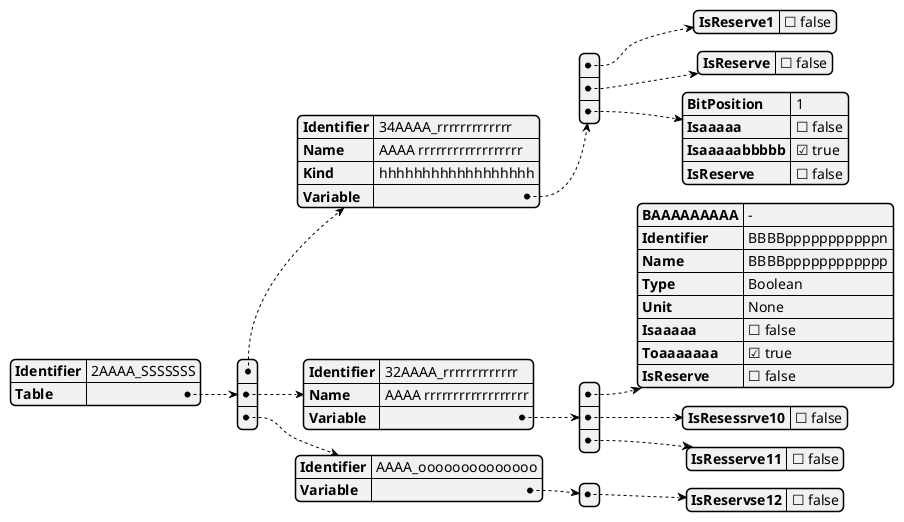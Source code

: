 {
  "sha1": "6xz799zgkao6hltkvbm448u1jsrxrom",
  "insertion": {
    "when": "2024-05-30T20:48:21.078Z",
    "url": "https://support.oneskyapp.com/hc/en-us/articles/208047697-JSON-sample-files",
    "user": "plantuml@gmail.com"
  }
}
@startjson
{
   "Identifier":"2AAAA_SSSSSSS",
   "Table":[
      {
         "Identifier":"34AAAA_rrrrrrrrrrrrr",
         "Name":"AAAA rrrrrrrrrrrrrrrrrr",
         "Kind":"hhhhhhhhhhhhhhhhhh",
         "Variable":[
            {
               "IsReserve1":false
            },
            {
               "IsReserve":false
            },
            {
               "BitPosition":1,
               "Isaaaaa":false,
               "Isaaaaabbbbb":true,
               "IsReserve":false
            }
         ]
      },
      {
         "Identifier":"32AAAA_rrrrrrrrrrrrr",
         "Name":"AAAA rrrrrrrrrrrrrrrrrr",
         "Variable":[
            {
               "BAAAAAAAAA":"-",
               "Identifier":"BBBBpppppppppppn",
               "Name":"BBBBpppppppppppp",
               "Type":"Boolean",
               "Unit":"None",
               "Isaaaaa":false,
               "Toaaaaaaa":true,
               "IsReserve":false
            },
            {
               "IsResessrve10":false
            },
            {
               "IsResserve11":false
            }
         ]
      },
      {
         "Identifier":"AAAA_oooooooooooooo",
         "Variable":[
            {
               "IsReservse12":false
            }
         ]
      }
   ]
}
@endjson
